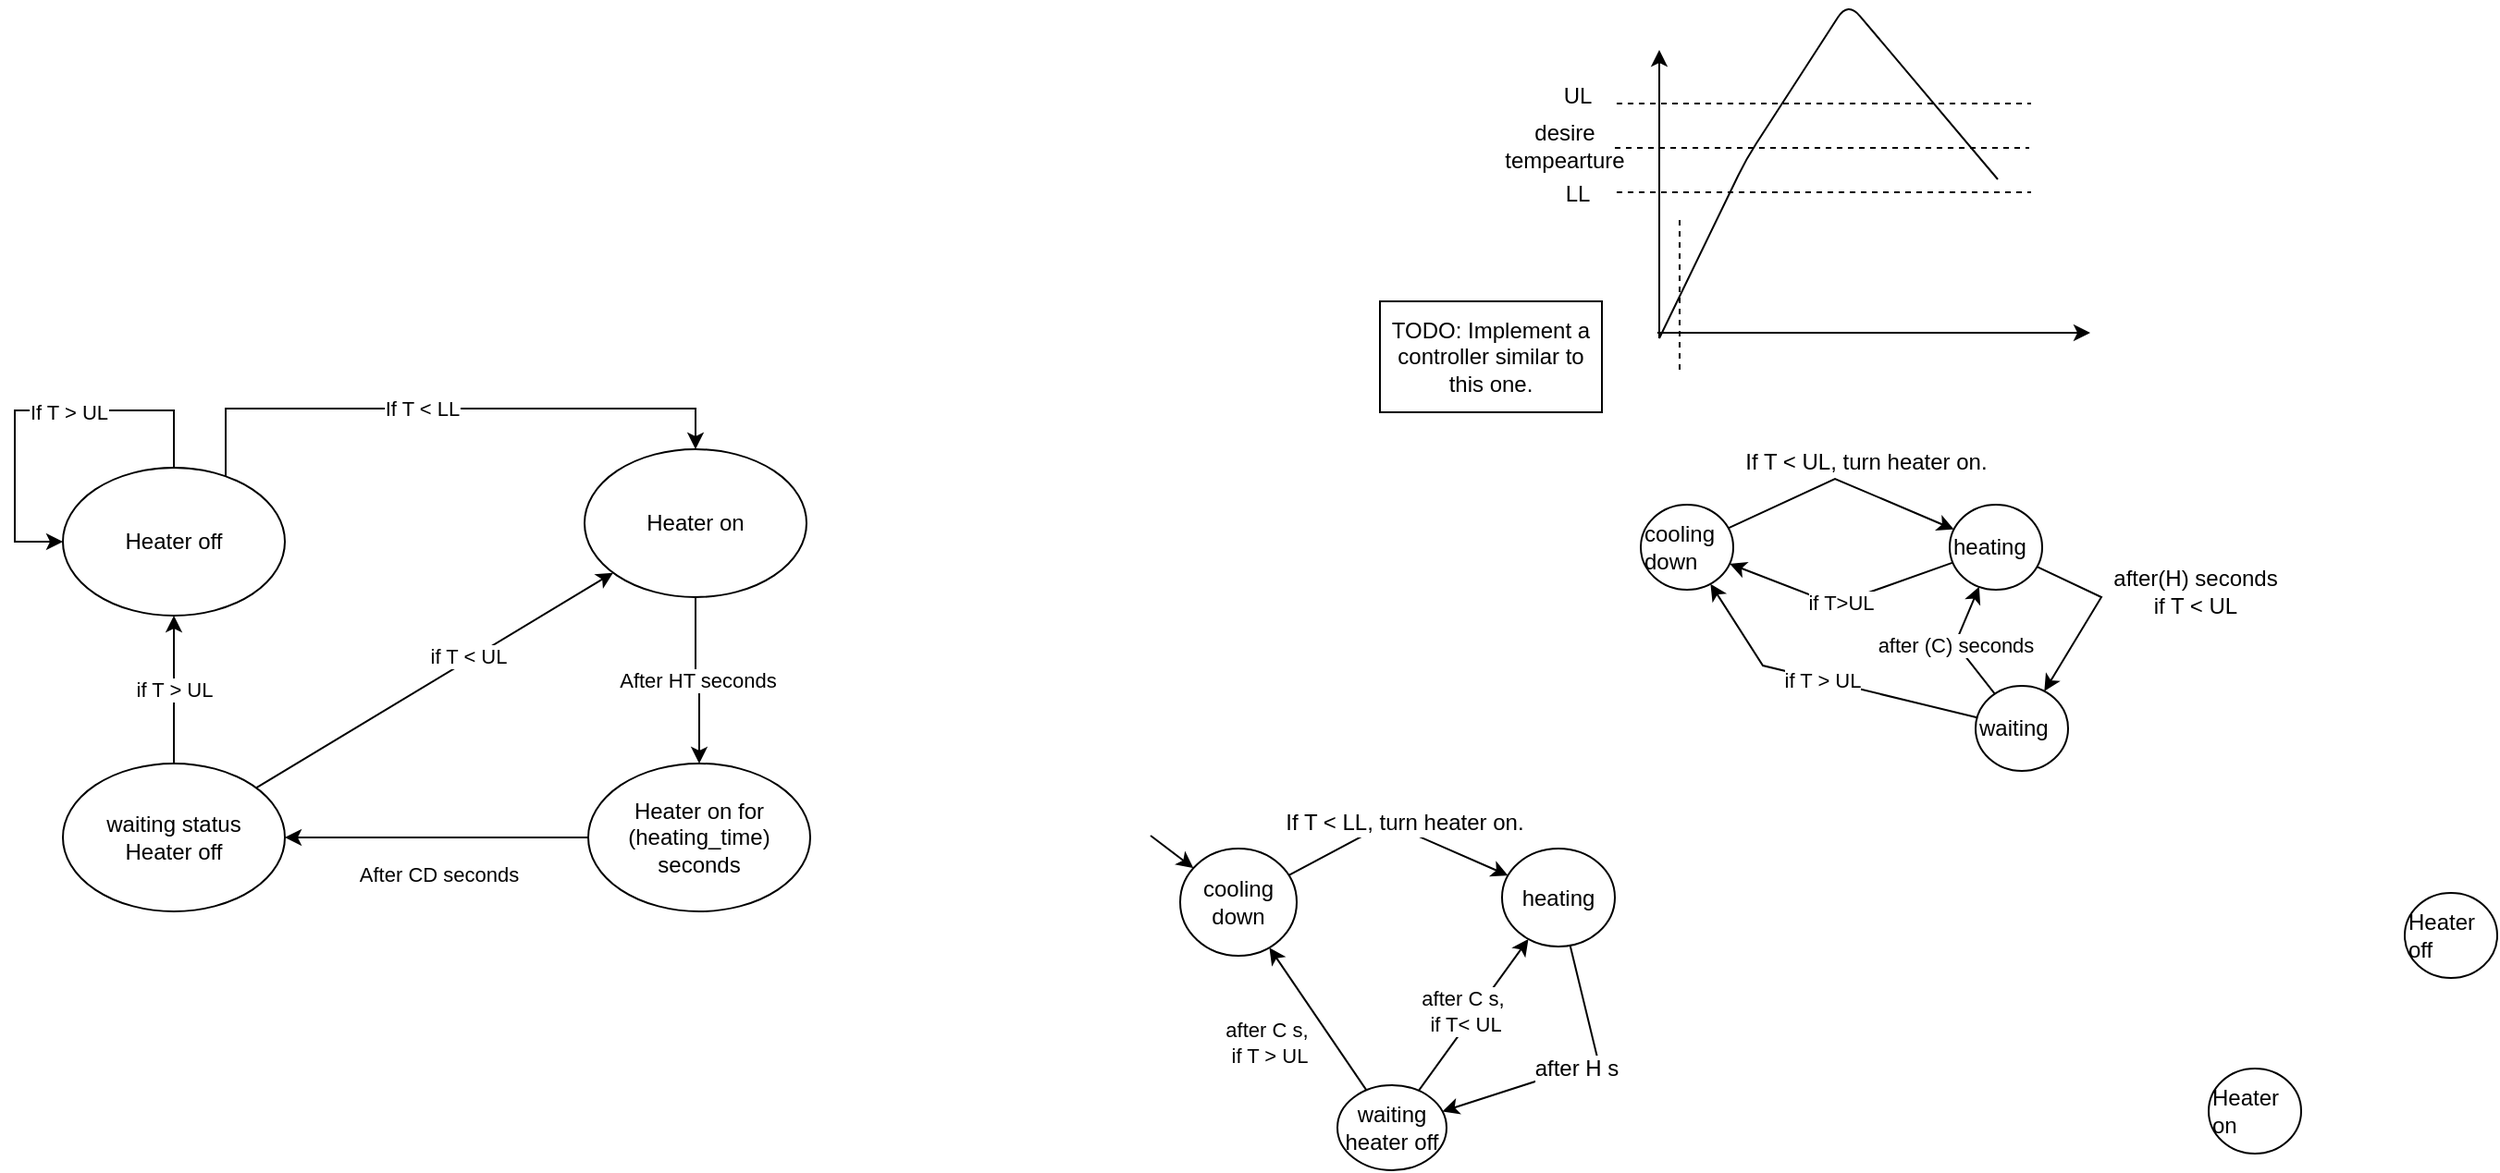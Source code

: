 <mxfile compressed="false" version="13.5.1" type="device">
  <diagram id="1IEk_Nb3fTFsxIXIZDjR" name="Page-1">
    <mxGraphModel dx="1674" dy="687" grid="0" gridSize="10" guides="1" tooltips="1" connect="1" arrows="1" fold="1" page="0" pageScale="1" pageWidth="850" pageHeight="1100" math="1" shadow="0">
      <root>
        <mxCell id="0" />
        <mxCell id="1" parent="0" />
        <mxCell id="uW7ezQgV0k-P454FJZdh-2" value="" style="endArrow=classic;html=1;" parent="1" edge="1">
          <mxGeometry width="50" height="50" relative="1" as="geometry">
            <mxPoint x="20" y="-175" as="sourcePoint" />
            <mxPoint x="20" y="-331" as="targetPoint" />
          </mxGeometry>
        </mxCell>
        <mxCell id="uW7ezQgV0k-P454FJZdh-3" value="" style="endArrow=classic;html=1;" parent="1" edge="1">
          <mxGeometry width="50" height="50" relative="1" as="geometry">
            <mxPoint x="19" y="-178" as="sourcePoint" />
            <mxPoint x="253" y="-178" as="targetPoint" />
          </mxGeometry>
        </mxCell>
        <mxCell id="uW7ezQgV0k-P454FJZdh-4" value="" style="endArrow=none;html=1;" parent="1" edge="1">
          <mxGeometry width="50" height="50" relative="1" as="geometry">
            <mxPoint x="20" y="-175" as="sourcePoint" />
            <mxPoint x="203" y="-261" as="targetPoint" />
            <Array as="points">
              <mxPoint x="67" y="-272" />
              <mxPoint x="122" y="-357" />
            </Array>
          </mxGeometry>
        </mxCell>
        <mxCell id="uW7ezQgV0k-P454FJZdh-6" value="" style="endArrow=none;html=1;dashed=1;" parent="1" edge="1">
          <mxGeometry width="50" height="50" relative="1" as="geometry">
            <mxPoint x="-3" y="-302" as="sourcePoint" />
            <mxPoint x="221" y="-302" as="targetPoint" />
          </mxGeometry>
        </mxCell>
        <mxCell id="uW7ezQgV0k-P454FJZdh-7" value="" style="endArrow=none;html=1;dashed=1;" parent="1" edge="1">
          <mxGeometry width="50" height="50" relative="1" as="geometry">
            <mxPoint x="-3" y="-254.0" as="sourcePoint" />
            <mxPoint x="221" y="-254.0" as="targetPoint" />
          </mxGeometry>
        </mxCell>
        <mxCell id="uW7ezQgV0k-P454FJZdh-8" value="UL" style="text;html=1;strokeColor=none;fillColor=none;align=center;verticalAlign=middle;whiteSpace=wrap;rounded=0;" parent="1" vertex="1">
          <mxGeometry x="-44" y="-316" width="40" height="20" as="geometry" />
        </mxCell>
        <mxCell id="uW7ezQgV0k-P454FJZdh-10" value="LL" style="text;html=1;strokeColor=none;fillColor=none;align=center;verticalAlign=middle;whiteSpace=wrap;rounded=0;" parent="1" vertex="1">
          <mxGeometry x="-44" y="-263" width="40" height="20" as="geometry" />
        </mxCell>
        <mxCell id="uW7ezQgV0k-P454FJZdh-11" value="" style="endArrow=none;html=1;dashed=1;" parent="1" edge="1">
          <mxGeometry width="50" height="50" relative="1" as="geometry">
            <mxPoint x="31" y="-158" as="sourcePoint" />
            <mxPoint x="31" y="-239" as="targetPoint" />
          </mxGeometry>
        </mxCell>
        <mxCell id="uW7ezQgV0k-P454FJZdh-12" value="&lt;br&gt;If T &amp;lt; UL, turn heater on." style="text;html=1;strokeColor=none;fillColor=none;align=center;verticalAlign=middle;whiteSpace=wrap;rounded=0;" parent="1" vertex="1">
          <mxGeometry x="32" y="-129" width="200" height="26" as="geometry" />
        </mxCell>
        <mxCell id="uW7ezQgV0k-P454FJZdh-15" style="rounded=0;orthogonalLoop=1;jettySize=auto;html=1;" parent="1" source="uW7ezQgV0k-P454FJZdh-13" target="uW7ezQgV0k-P454FJZdh-14" edge="1">
          <mxGeometry relative="1" as="geometry">
            <Array as="points">
              <mxPoint x="115" y="-99" />
            </Array>
          </mxGeometry>
        </mxCell>
        <mxCell id="uW7ezQgV0k-P454FJZdh-13" value="cooling down" style="ellipse;whiteSpace=wrap;html=1;align=left;" parent="1" vertex="1">
          <mxGeometry x="10" y="-85" width="50" height="46" as="geometry" />
        </mxCell>
        <mxCell id="uW7ezQgV0k-P454FJZdh-16" style="edgeStyle=none;rounded=0;orthogonalLoop=1;jettySize=auto;html=1;" parent="1" source="uW7ezQgV0k-P454FJZdh-14" target="uW7ezQgV0k-P454FJZdh-19" edge="1">
          <mxGeometry relative="1" as="geometry">
            <mxPoint x="232" y="1" as="targetPoint" />
            <Array as="points">
              <mxPoint x="259" y="-35" />
            </Array>
          </mxGeometry>
        </mxCell>
        <mxCell id="uW7ezQgV0k-P454FJZdh-18" value="if T&amp;gt;UL" style="edgeStyle=none;rounded=0;orthogonalLoop=1;jettySize=auto;html=1;" parent="1" source="uW7ezQgV0k-P454FJZdh-14" target="uW7ezQgV0k-P454FJZdh-13" edge="1">
          <mxGeometry relative="1" as="geometry">
            <Array as="points">
              <mxPoint x="115" y="-31" />
            </Array>
          </mxGeometry>
        </mxCell>
        <mxCell id="uW7ezQgV0k-P454FJZdh-14" value="heating" style="ellipse;whiteSpace=wrap;html=1;align=left;" parent="1" vertex="1">
          <mxGeometry x="177" y="-85" width="50" height="46" as="geometry" />
        </mxCell>
        <mxCell id="uW7ezQgV0k-P454FJZdh-17" value="after(H) seconds&lt;br&gt;if T &amp;lt; UL" style="text;html=1;strokeColor=none;fillColor=none;align=center;verticalAlign=middle;whiteSpace=wrap;rounded=0;" parent="1" vertex="1">
          <mxGeometry x="262" y="-57" width="96" height="37" as="geometry" />
        </mxCell>
        <mxCell id="uW7ezQgV0k-P454FJZdh-20" value="if T &amp;gt; UL" style="edgeStyle=none;rounded=0;orthogonalLoop=1;jettySize=auto;html=1;" parent="1" source="uW7ezQgV0k-P454FJZdh-19" target="uW7ezQgV0k-P454FJZdh-13" edge="1">
          <mxGeometry relative="1" as="geometry">
            <Array as="points">
              <mxPoint x="76" y="2" />
            </Array>
          </mxGeometry>
        </mxCell>
        <mxCell id="uW7ezQgV0k-P454FJZdh-21" value="after (C) seconds" style="edgeStyle=none;rounded=0;orthogonalLoop=1;jettySize=auto;html=1;" parent="1" source="uW7ezQgV0k-P454FJZdh-19" target="uW7ezQgV0k-P454FJZdh-14" edge="1">
          <mxGeometry relative="1" as="geometry">
            <Array as="points">
              <mxPoint x="180" y="-10" />
            </Array>
          </mxGeometry>
        </mxCell>
        <mxCell id="uW7ezQgV0k-P454FJZdh-19" value="waiting" style="ellipse;whiteSpace=wrap;html=1;align=left;" parent="1" vertex="1">
          <mxGeometry x="191" y="13" width="50" height="46" as="geometry" />
        </mxCell>
        <mxCell id="uW7ezQgV0k-P454FJZdh-22" value="TODO: Implement a controller similar to this one." style="rounded=0;whiteSpace=wrap;html=1;align=center;" parent="1" vertex="1">
          <mxGeometry x="-131" y="-195" width="120" height="60" as="geometry" />
        </mxCell>
        <mxCell id="WONPmXsuv3CqbJoxk5cm-18" value="&lt;span style=&quot;font-size: 12px&quot;&gt;If T &amp;lt; LL, turn heater on.&lt;/span&gt;" style="rounded=0;orthogonalLoop=1;jettySize=auto;html=1;" parent="1" source="WONPmXsuv3CqbJoxk5cm-19" target="WONPmXsuv3CqbJoxk5cm-22" edge="1">
          <mxGeometry x="-0.111" y="-6" relative="1" as="geometry">
            <Array as="points">
              <mxPoint x="-127" y="87" />
            </Array>
            <mxPoint x="8" y="-6" as="offset" />
          </mxGeometry>
        </mxCell>
        <mxCell id="WONPmXsuv3CqbJoxk5cm-19" value="cooling down" style="ellipse;whiteSpace=wrap;html=1;align=center;" parent="1" vertex="1">
          <mxGeometry x="-239" y="101" width="63" height="58" as="geometry" />
        </mxCell>
        <mxCell id="WONPmXsuv3CqbJoxk5cm-20" value="&lt;span style=&quot;font-size: 12px&quot;&gt;after H s&lt;/span&gt;" style="edgeStyle=none;rounded=0;orthogonalLoop=1;jettySize=auto;html=1;" parent="1" source="WONPmXsuv3CqbJoxk5cm-22" target="WONPmXsuv3CqbJoxk5cm-26" edge="1">
          <mxGeometry relative="1" as="geometry">
            <mxPoint x="-4" y="187" as="targetPoint" />
            <Array as="points">
              <mxPoint x="-13" y="216" />
            </Array>
          </mxGeometry>
        </mxCell>
        <mxCell id="WONPmXsuv3CqbJoxk5cm-22" value="heating" style="ellipse;whiteSpace=wrap;html=1;align=center;" parent="1" vertex="1">
          <mxGeometry x="-65" y="101" width="61" height="53" as="geometry" />
        </mxCell>
        <mxCell id="WONPmXsuv3CqbJoxk5cm-24" value="after C s,&amp;nbsp;&lt;br&gt;if T &amp;gt; UL" style="edgeStyle=none;rounded=0;orthogonalLoop=1;jettySize=auto;html=1;" parent="1" source="WONPmXsuv3CqbJoxk5cm-26" target="WONPmXsuv3CqbJoxk5cm-19" edge="1">
          <mxGeometry x="0.088" y="29" relative="1" as="geometry">
            <mxPoint as="offset" />
          </mxGeometry>
        </mxCell>
        <mxCell id="WONPmXsuv3CqbJoxk5cm-25" value="after C s,&amp;nbsp;&lt;br&gt;if T&amp;lt; UL" style="edgeStyle=none;rounded=0;orthogonalLoop=1;jettySize=auto;html=1;" parent="1" source="WONPmXsuv3CqbJoxk5cm-26" target="WONPmXsuv3CqbJoxk5cm-22" edge="1">
          <mxGeometry x="0.041" y="6" relative="1" as="geometry">
            <mxPoint x="-1" y="3" as="offset" />
          </mxGeometry>
        </mxCell>
        <mxCell id="WONPmXsuv3CqbJoxk5cm-26" value="waiting&lt;br&gt;heater off" style="ellipse;whiteSpace=wrap;html=1;align=center;" parent="1" vertex="1">
          <mxGeometry x="-154" y="229" width="59" height="46" as="geometry" />
        </mxCell>
        <mxCell id="WONPmXsuv3CqbJoxk5cm-29" value="Heater on" style="ellipse;whiteSpace=wrap;html=1;align=left;" parent="1" vertex="1">
          <mxGeometry x="317" y="220" width="50" height="46" as="geometry" />
        </mxCell>
        <mxCell id="WONPmXsuv3CqbJoxk5cm-30" value="Heater off" style="ellipse;whiteSpace=wrap;html=1;align=left;" parent="1" vertex="1">
          <mxGeometry x="423" y="125" width="50" height="46" as="geometry" />
        </mxCell>
        <mxCell id="WONPmXsuv3CqbJoxk5cm-39" value="After HT seconds" style="edgeStyle=orthogonalEdgeStyle;rounded=0;orthogonalLoop=1;jettySize=auto;html=1;" parent="1" source="WONPmXsuv3CqbJoxk5cm-34" target="WONPmXsuv3CqbJoxk5cm-38" edge="1">
          <mxGeometry relative="1" as="geometry" />
        </mxCell>
        <mxCell id="WONPmXsuv3CqbJoxk5cm-34" value="Heater on" style="ellipse;whiteSpace=wrap;html=1;" parent="1" vertex="1">
          <mxGeometry x="-561" y="-115" width="120" height="80" as="geometry" />
        </mxCell>
        <mxCell id="WONPmXsuv3CqbJoxk5cm-36" style="edgeStyle=orthogonalEdgeStyle;rounded=0;orthogonalLoop=1;jettySize=auto;html=1;entryX=0.5;entryY=0;entryDx=0;entryDy=0;" parent="1" source="WONPmXsuv3CqbJoxk5cm-35" target="WONPmXsuv3CqbJoxk5cm-34" edge="1">
          <mxGeometry relative="1" as="geometry">
            <Array as="points">
              <mxPoint x="-755" y="-137" />
              <mxPoint x="-501" y="-137" />
            </Array>
          </mxGeometry>
        </mxCell>
        <mxCell id="WONPmXsuv3CqbJoxk5cm-37" value="If T &amp;lt; LL" style="edgeLabel;html=1;align=center;verticalAlign=middle;resizable=0;points=[];" parent="WONPmXsuv3CqbJoxk5cm-36" vertex="1" connectable="0">
          <mxGeometry x="-0.087" relative="1" as="geometry">
            <mxPoint as="offset" />
          </mxGeometry>
        </mxCell>
        <mxCell id="WONPmXsuv3CqbJoxk5cm-35" value="Heater off" style="ellipse;whiteSpace=wrap;html=1;" parent="1" vertex="1">
          <mxGeometry x="-843" y="-105" width="120" height="80" as="geometry" />
        </mxCell>
        <mxCell id="WONPmXsuv3CqbJoxk5cm-41" value="" style="edgeStyle=orthogonalEdgeStyle;rounded=0;orthogonalLoop=1;jettySize=auto;html=1;" parent="1" source="WONPmXsuv3CqbJoxk5cm-38" target="WONPmXsuv3CqbJoxk5cm-40" edge="1">
          <mxGeometry relative="1" as="geometry" />
        </mxCell>
        <mxCell id="WONPmXsuv3CqbJoxk5cm-43" value="After CD&amp;nbsp;seconds" style="edgeLabel;html=1;align=center;verticalAlign=middle;resizable=0;points=[];" parent="WONPmXsuv3CqbJoxk5cm-41" vertex="1" connectable="0">
          <mxGeometry x="-0.217" y="2" relative="1" as="geometry">
            <mxPoint x="-16.86" y="18" as="offset" />
          </mxGeometry>
        </mxCell>
        <mxCell id="WONPmXsuv3CqbJoxk5cm-38" value="Heater on for (heating_time) seconds" style="ellipse;whiteSpace=wrap;html=1;" parent="1" vertex="1">
          <mxGeometry x="-559" y="55" width="120" height="80" as="geometry" />
        </mxCell>
        <mxCell id="WONPmXsuv3CqbJoxk5cm-42" value="if T &amp;gt; UL" style="edgeStyle=orthogonalEdgeStyle;rounded=0;orthogonalLoop=1;jettySize=auto;html=1;" parent="1" source="WONPmXsuv3CqbJoxk5cm-40" target="WONPmXsuv3CqbJoxk5cm-35" edge="1">
          <mxGeometry relative="1" as="geometry" />
        </mxCell>
        <mxCell id="WONPmXsuv3CqbJoxk5cm-46" style="rounded=0;orthogonalLoop=1;jettySize=auto;html=1;" parent="1" source="WONPmXsuv3CqbJoxk5cm-40" target="WONPmXsuv3CqbJoxk5cm-34" edge="1">
          <mxGeometry relative="1" as="geometry">
            <Array as="points" />
          </mxGeometry>
        </mxCell>
        <mxCell id="WONPmXsuv3CqbJoxk5cm-47" value="if T &amp;lt; UL" style="edgeLabel;html=1;align=center;verticalAlign=middle;resizable=0;points=[];" parent="WONPmXsuv3CqbJoxk5cm-46" vertex="1" connectable="0">
          <mxGeometry x="0.195" y="2" relative="1" as="geometry">
            <mxPoint as="offset" />
          </mxGeometry>
        </mxCell>
        <mxCell id="WONPmXsuv3CqbJoxk5cm-40" value="waiting status&lt;br&gt;Heater off" style="ellipse;whiteSpace=wrap;html=1;" parent="1" vertex="1">
          <mxGeometry x="-843" y="55" width="120" height="80" as="geometry" />
        </mxCell>
        <mxCell id="WONPmXsuv3CqbJoxk5cm-50" style="edgeStyle=orthogonalEdgeStyle;rounded=0;orthogonalLoop=1;jettySize=auto;html=1;entryX=0;entryY=0.5;entryDx=0;entryDy=0;" parent="1" source="WONPmXsuv3CqbJoxk5cm-35" target="WONPmXsuv3CqbJoxk5cm-35" edge="1">
          <mxGeometry relative="1" as="geometry">
            <Array as="points">
              <mxPoint x="-783" y="-136" />
              <mxPoint x="-869" y="-136" />
              <mxPoint x="-869" y="-65" />
            </Array>
          </mxGeometry>
        </mxCell>
        <mxCell id="WONPmXsuv3CqbJoxk5cm-51" value="If T &amp;gt; UL" style="edgeLabel;html=1;align=center;verticalAlign=middle;resizable=0;points=[];" parent="1" vertex="1" connectable="0">
          <mxGeometry x="-824.003" y="-147" as="geometry">
            <mxPoint x="-16" y="12" as="offset" />
          </mxGeometry>
        </mxCell>
        <mxCell id="sHxxSVYONc1eeJ-Whx1U-2" value="desire tempearture" style="text;html=1;strokeColor=none;fillColor=none;align=center;verticalAlign=middle;whiteSpace=wrap;rounded=0;" parent="1" vertex="1">
          <mxGeometry x="-51" y="-289" width="40" height="20" as="geometry" />
        </mxCell>
        <mxCell id="Rv4D4TJwXjX9h5X1JH9_-1" value="" style="endArrow=none;html=1;dashed=1;" parent="1" edge="1">
          <mxGeometry width="50" height="50" relative="1" as="geometry">
            <mxPoint x="-4" y="-278" as="sourcePoint" />
            <mxPoint x="220" y="-278" as="targetPoint" />
          </mxGeometry>
        </mxCell>
        <mxCell id="Fr5mxXRx2bWQfqc0KMB0-1" value="" style="edgeStyle=none;rounded=0;orthogonalLoop=1;jettySize=auto;html=1;" edge="1" parent="1" target="WONPmXsuv3CqbJoxk5cm-19">
          <mxGeometry relative="1" as="geometry">
            <mxPoint x="-255" y="94" as="sourcePoint" />
            <mxPoint x="-178.548" y="163.164" as="targetPoint" />
          </mxGeometry>
        </mxCell>
      </root>
    </mxGraphModel>
  </diagram>
</mxfile>
